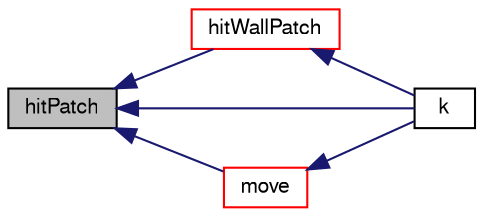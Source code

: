 digraph "hitPatch"
{
  bgcolor="transparent";
  edge [fontname="FreeSans",fontsize="10",labelfontname="FreeSans",labelfontsize="10"];
  node [fontname="FreeSans",fontsize="10",shape=record];
  rankdir="LR";
  Node173 [label="hitPatch",height=0.2,width=0.4,color="black", fillcolor="grey75", style="filled", fontcolor="black"];
  Node173 -> Node174 [dir="back",color="midnightblue",fontsize="10",style="solid",fontname="FreeSans"];
  Node174 [label="hitWallPatch",height=0.2,width=0.4,color="red",URL="$a24698.html#a83ddd4996e7a12d68168442c5f04ca72",tooltip="Overridable function to handle the particle hitting a wallPatch. "];
  Node174 -> Node180 [dir="back",color="midnightblue",fontsize="10",style="solid",fontname="FreeSans"];
  Node180 [label="k",height=0.2,width=0.4,color="black",URL="$a24698.html#ae8d32e946c0ca8f79aec3e62fad29dd7",tooltip="transported label "];
  Node173 -> Node180 [dir="back",color="midnightblue",fontsize="10",style="solid",fontname="FreeSans"];
  Node173 -> Node181 [dir="back",color="midnightblue",fontsize="10",style="solid",fontname="FreeSans"];
  Node181 [label="move",height=0.2,width=0.4,color="red",URL="$a24698.html#aa3b793966d64802fdf262dd4d14d21ed",tooltip="Track all particles to their end point. "];
  Node181 -> Node180 [dir="back",color="midnightblue",fontsize="10",style="solid",fontname="FreeSans"];
}
